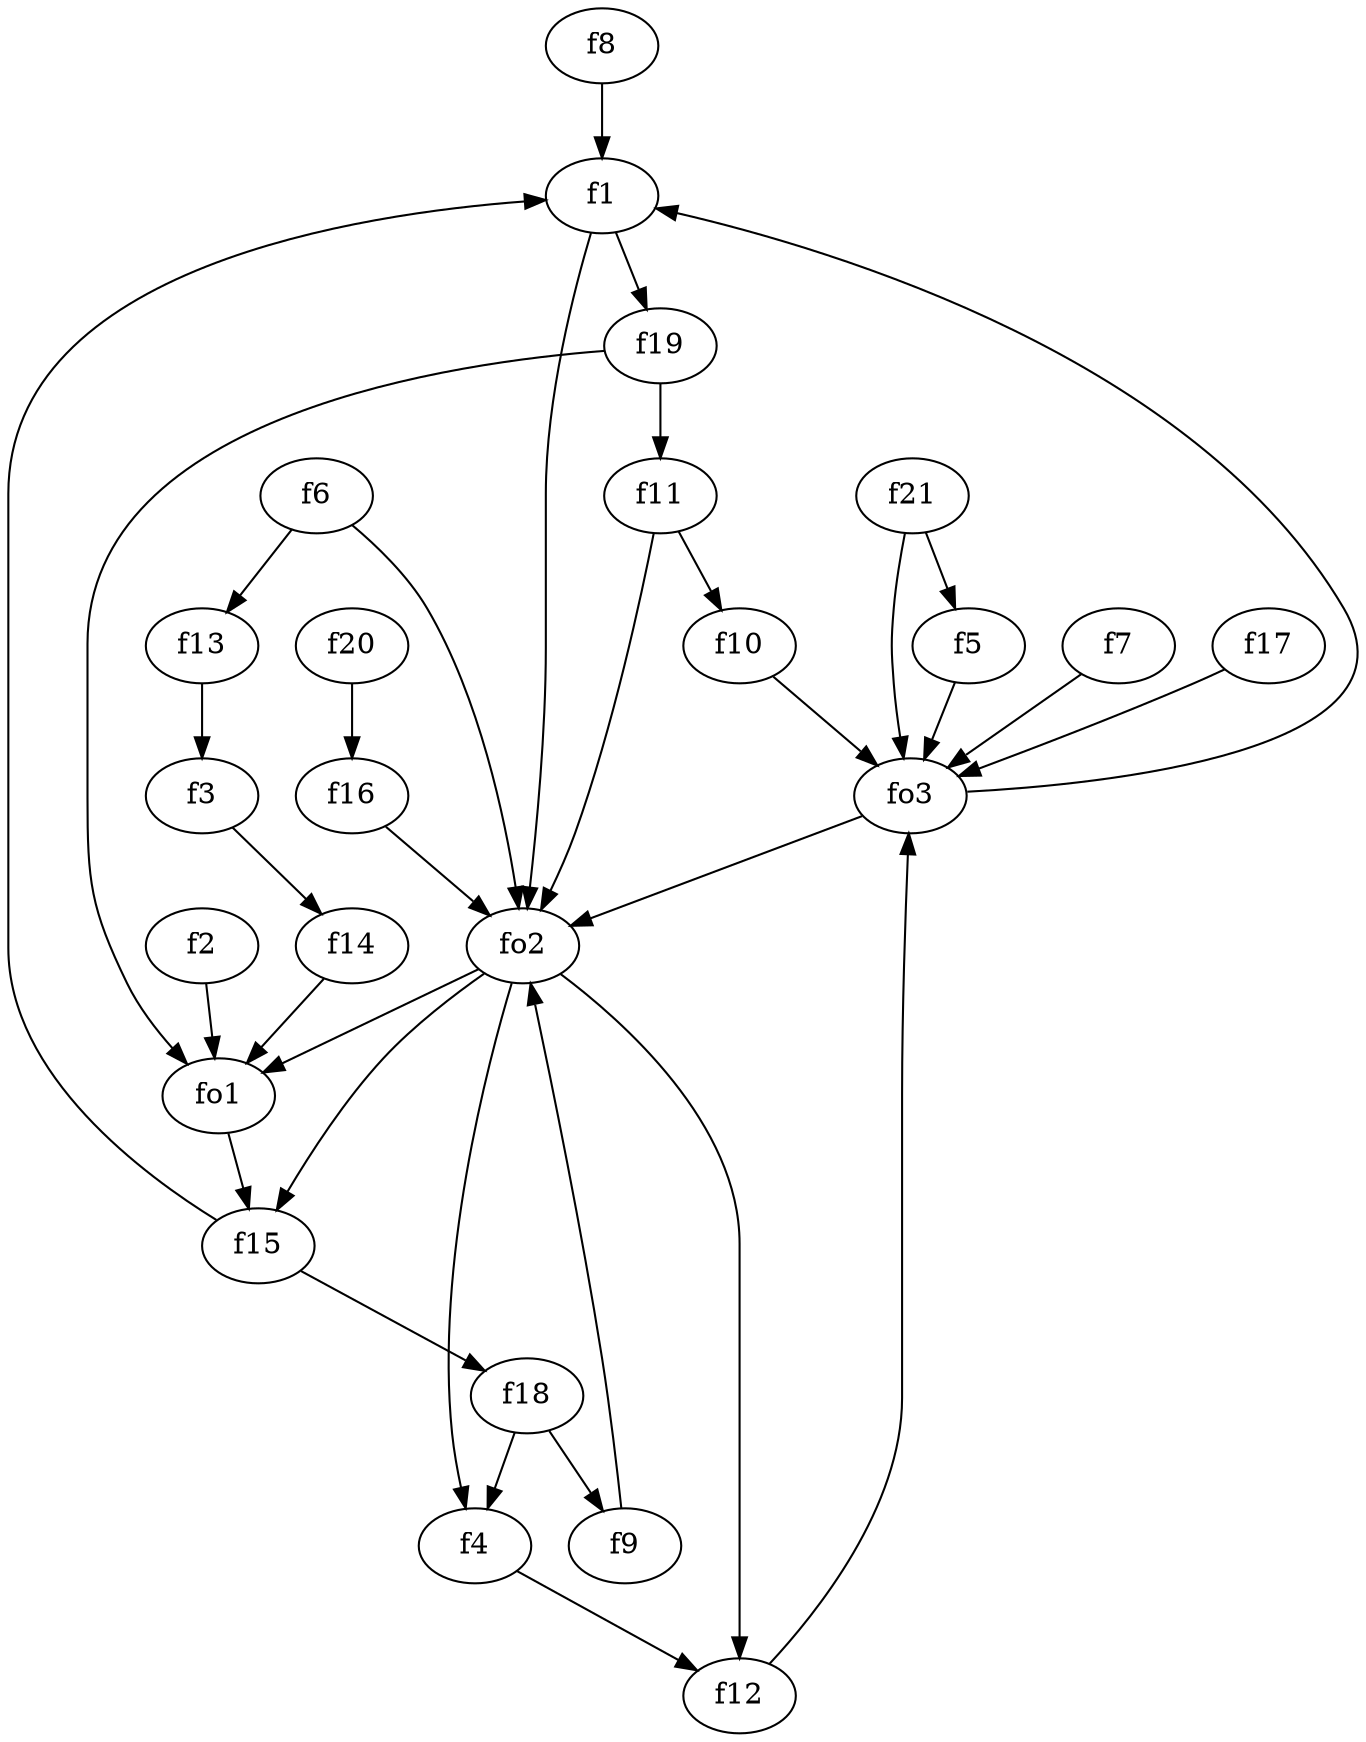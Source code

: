 strict digraph  {
f1;
f2;
f3;
f4;
f5;
f6;
f7;
f8;
f9;
f10;
f11;
f12;
f13;
f14;
f15;
f16;
f17;
f18;
f19;
f20;
f21;
fo1;
fo2;
fo3;
f1 -> fo2  [weight=2];
f1 -> f19  [weight=2];
f2 -> fo1  [weight=2];
f3 -> f14  [weight=2];
f4 -> f12  [weight=2];
f5 -> fo3  [weight=2];
f6 -> f13  [weight=2];
f6 -> fo2  [weight=2];
f7 -> fo3  [weight=2];
f8 -> f1  [weight=2];
f9 -> fo2  [weight=2];
f10 -> fo3  [weight=2];
f11 -> f10  [weight=2];
f11 -> fo2  [weight=2];
f12 -> fo3  [weight=2];
f13 -> f3  [weight=2];
f14 -> fo1  [weight=2];
f15 -> f1  [weight=2];
f15 -> f18  [weight=2];
f16 -> fo2  [weight=2];
f17 -> fo3  [weight=2];
f18 -> f4  [weight=2];
f18 -> f9  [weight=2];
f19 -> fo1  [weight=2];
f19 -> f11  [weight=2];
f20 -> f16  [weight=2];
f21 -> f5  [weight=2];
f21 -> fo3  [weight=2];
fo1 -> f15  [weight=2];
fo2 -> fo1  [weight=2];
fo2 -> f15  [weight=2];
fo2 -> f4  [weight=2];
fo2 -> f12  [weight=2];
fo3 -> f1  [weight=2];
fo3 -> fo2  [weight=2];
}
